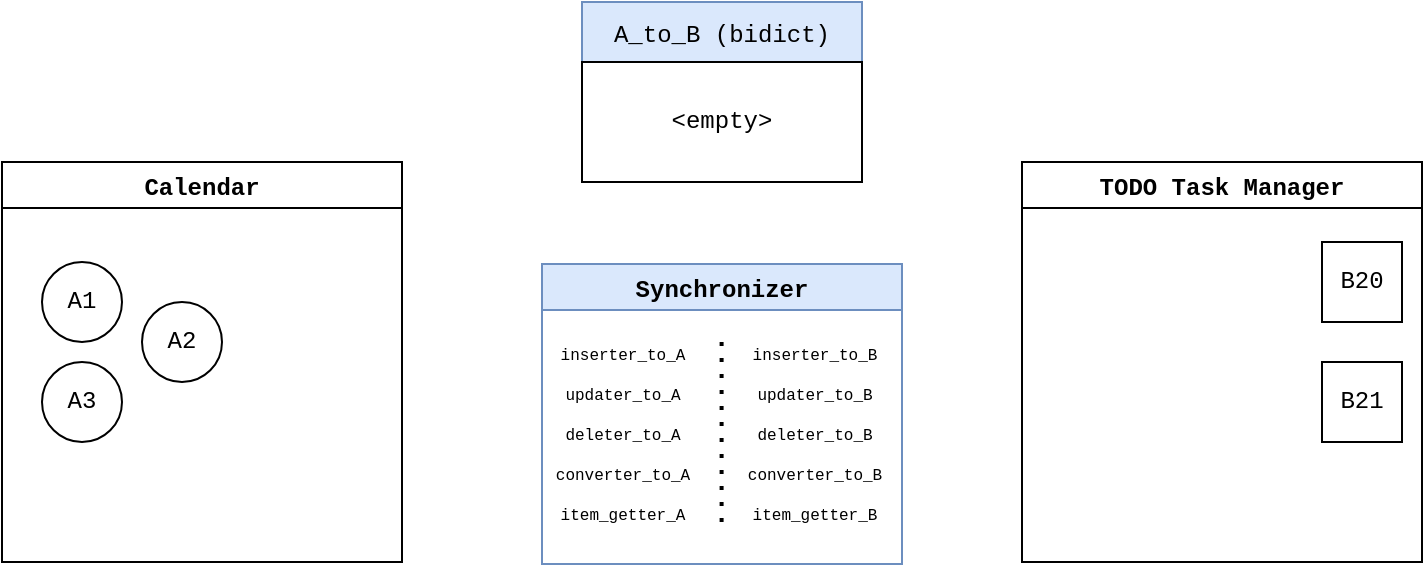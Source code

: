 <mxfile version="15.8.4" type="device"><diagram id="C5RBs43oDa-KdzZeNtuy" name="Page-1"><mxGraphModel dx="1178" dy="652" grid="1" gridSize="10" guides="1" tooltips="1" connect="1" arrows="1" fold="1" page="1" pageScale="1" pageWidth="827" pageHeight="1169" math="0" shadow="0"><root><mxCell id="WIyWlLk6GJQsqaUBKTNV-0"/><mxCell id="WIyWlLk6GJQsqaUBKTNV-1" parent="WIyWlLk6GJQsqaUBKTNV-0"/><mxCell id="UczhDD-ak8AhGgbR7AN6-11" value="Calendar" style="swimlane;fontFamily=Courier New;" parent="WIyWlLk6GJQsqaUBKTNV-1" vertex="1"><mxGeometry x="80" y="260" width="200" height="200" as="geometry"/></mxCell><mxCell id="UczhDD-ak8AhGgbR7AN6-12" value="A1" style="ellipse;whiteSpace=wrap;html=1;aspect=fixed;fontFamily=Courier New;" parent="UczhDD-ak8AhGgbR7AN6-11" vertex="1"><mxGeometry x="20" y="50" width="40" height="40" as="geometry"/></mxCell><mxCell id="UczhDD-ak8AhGgbR7AN6-14" value="A3" style="ellipse;whiteSpace=wrap;html=1;aspect=fixed;fontFamily=Courier New;" parent="UczhDD-ak8AhGgbR7AN6-11" vertex="1"><mxGeometry x="20" y="100" width="40" height="40" as="geometry"/></mxCell><mxCell id="UczhDD-ak8AhGgbR7AN6-13" value="A2" style="ellipse;whiteSpace=wrap;html=1;aspect=fixed;fontFamily=Courier New;" parent="UczhDD-ak8AhGgbR7AN6-11" vertex="1"><mxGeometry x="70" y="70" width="40" height="40" as="geometry"/></mxCell><mxCell id="UczhDD-ak8AhGgbR7AN6-16" value="TODO Task Manager" style="swimlane;fontFamily=Courier New;" parent="WIyWlLk6GJQsqaUBKTNV-1" vertex="1"><mxGeometry x="590" y="260" width="200" height="200" as="geometry"/></mxCell><mxCell id="UczhDD-ak8AhGgbR7AN6-17" value="B20" style="rectangle;whiteSpace=wrap;html=1;aspect=fixed;fontFamily=Courier New;" parent="UczhDD-ak8AhGgbR7AN6-16" vertex="1"><mxGeometry x="150" y="40" width="40" height="40" as="geometry"/></mxCell><mxCell id="UczhDD-ak8AhGgbR7AN6-21" value="B21" style="rectangle;whiteSpace=wrap;html=1;aspect=fixed;fontFamily=Courier New;" parent="UczhDD-ak8AhGgbR7AN6-16" vertex="1"><mxGeometry x="150" y="100" width="40" height="40" as="geometry"/></mxCell><mxCell id="UczhDD-ak8AhGgbR7AN6-22" value="Synchronizer" style="swimlane;fontFamily=Courier New;fillColor=#dae8fc;strokeColor=#6c8ebf;" parent="WIyWlLk6GJQsqaUBKTNV-1" vertex="1"><mxGeometry x="350" y="311" width="180" height="150" as="geometry"/></mxCell><mxCell id="UczhDD-ak8AhGgbR7AN6-31" value="" style="endArrow=none;dashed=1;html=1;dashPattern=1 3;strokeWidth=2;rounded=0;fontFamily=Courier New;" parent="UczhDD-ak8AhGgbR7AN6-22" edge="1"><mxGeometry width="50" height="50" relative="1" as="geometry"><mxPoint x="89.8" y="129" as="sourcePoint"/><mxPoint x="89.8" y="39" as="targetPoint"/></mxGeometry></mxCell><mxCell id="UczhDD-ak8AhGgbR7AN6-37" value="" style="group" parent="UczhDD-ak8AhGgbR7AN6-22" vertex="1" connectable="0"><mxGeometry y="35" width="85" height="100" as="geometry"/></mxCell><mxCell id="UczhDD-ak8AhGgbR7AN6-32" value="inserter_to_A" style="text;html=1;align=center;verticalAlign=middle;resizable=0;points=[];autosize=1;strokeColor=none;fillColor=none;fontFamily=Courier New;fontSize=8;" parent="UczhDD-ak8AhGgbR7AN6-37" vertex="1"><mxGeometry width="80" height="20" as="geometry"/></mxCell><mxCell id="UczhDD-ak8AhGgbR7AN6-33" value="updater_to_A" style="text;html=1;align=center;verticalAlign=middle;resizable=0;points=[];autosize=1;strokeColor=none;fillColor=none;fontFamily=Courier New;fontSize=8;" parent="UczhDD-ak8AhGgbR7AN6-37" vertex="1"><mxGeometry x="5" y="20" width="70" height="20" as="geometry"/></mxCell><mxCell id="UczhDD-ak8AhGgbR7AN6-34" value="deleter_to_A" style="text;html=1;align=center;verticalAlign=middle;resizable=0;points=[];autosize=1;strokeColor=none;fillColor=none;fontFamily=Courier New;fontSize=8;" parent="UczhDD-ak8AhGgbR7AN6-37" vertex="1"><mxGeometry x="5" y="40" width="70" height="20" as="geometry"/></mxCell><mxCell id="UczhDD-ak8AhGgbR7AN6-35" value="converter_to_A" style="text;html=1;align=center;verticalAlign=middle;resizable=0;points=[];autosize=1;strokeColor=none;fillColor=none;fontFamily=Courier New;fontSize=8;" parent="UczhDD-ak8AhGgbR7AN6-37" vertex="1"><mxGeometry y="60" width="80" height="20" as="geometry"/></mxCell><mxCell id="UczhDD-ak8AhGgbR7AN6-36" value="item_getter_A" style="text;html=1;align=center;verticalAlign=middle;resizable=0;points=[];autosize=1;strokeColor=none;fillColor=none;fontFamily=Courier New;fontSize=8;" parent="UczhDD-ak8AhGgbR7AN6-37" vertex="1"><mxGeometry y="80" width="80" height="20" as="geometry"/></mxCell><mxCell id="UczhDD-ak8AhGgbR7AN6-38" value="" style="group" parent="UczhDD-ak8AhGgbR7AN6-37" vertex="1" connectable="0"><mxGeometry x="96" width="80" height="100" as="geometry"/></mxCell><mxCell id="UczhDD-ak8AhGgbR7AN6-39" value="inserter_to_B" style="text;html=1;align=center;verticalAlign=middle;resizable=0;points=[];autosize=1;strokeColor=none;fillColor=none;fontFamily=Courier New;fontSize=8;" parent="UczhDD-ak8AhGgbR7AN6-38" vertex="1"><mxGeometry width="80" height="20" as="geometry"/></mxCell><mxCell id="UczhDD-ak8AhGgbR7AN6-40" value="updater_to_B" style="text;html=1;align=center;verticalAlign=middle;resizable=0;points=[];autosize=1;strokeColor=none;fillColor=none;fontFamily=Courier New;fontSize=8;" parent="UczhDD-ak8AhGgbR7AN6-38" vertex="1"><mxGeometry x="5" y="20" width="70" height="20" as="geometry"/></mxCell><mxCell id="UczhDD-ak8AhGgbR7AN6-41" value="deleter_to_B" style="text;html=1;align=center;verticalAlign=middle;resizable=0;points=[];autosize=1;strokeColor=none;fillColor=none;fontFamily=Courier New;fontSize=8;" parent="UczhDD-ak8AhGgbR7AN6-38" vertex="1"><mxGeometry x="5" y="40" width="70" height="20" as="geometry"/></mxCell><mxCell id="UczhDD-ak8AhGgbR7AN6-42" value="converter_to_B" style="text;html=1;align=center;verticalAlign=middle;resizable=0;points=[];autosize=1;strokeColor=none;fillColor=none;fontFamily=Courier New;fontSize=8;" parent="UczhDD-ak8AhGgbR7AN6-38" vertex="1"><mxGeometry y="60" width="80" height="20" as="geometry"/></mxCell><mxCell id="UczhDD-ak8AhGgbR7AN6-43" value="item_getter_B" style="text;html=1;align=center;verticalAlign=middle;resizable=0;points=[];autosize=1;strokeColor=none;fillColor=none;fontFamily=Courier New;fontSize=8;" parent="UczhDD-ak8AhGgbR7AN6-38" vertex="1"><mxGeometry y="80" width="80" height="20" as="geometry"/></mxCell><mxCell id="UczhDD-ak8AhGgbR7AN6-24" value="A_to_B (bidict)" style="swimlane;fontStyle=0;childLayout=stackLayout;horizontal=1;startSize=30;horizontalStack=0;resizeParent=1;resizeParentMax=0;resizeLast=0;collapsible=1;marginBottom=0;fontFamily=Courier New;fillColor=#dae8fc;strokeColor=#6c8ebf;" parent="WIyWlLk6GJQsqaUBKTNV-1" vertex="1"><mxGeometry x="370" y="180" width="140" height="90" as="geometry"/></mxCell><mxCell id="UczhDD-ak8AhGgbR7AN6-28" value="&amp;lt;empty&amp;gt;" style="rounded=0;whiteSpace=wrap;html=1;fontFamily=Courier New;" parent="UczhDD-ak8AhGgbR7AN6-24" vertex="1"><mxGeometry y="30" width="140" height="60" as="geometry"/></mxCell></root></mxGraphModel></diagram></mxfile>